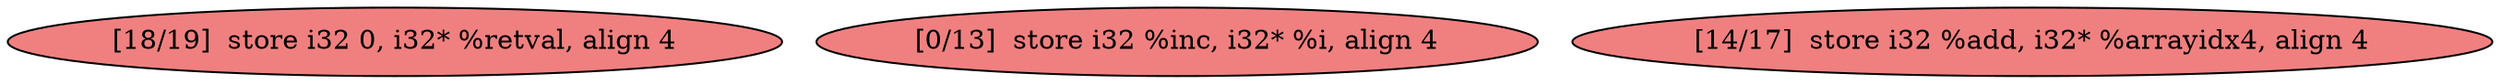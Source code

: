 
digraph G {


node22 [fillcolor=lightcoral,label="[18/19]  store i32 0, i32* %retval, align 4",shape=ellipse,style=filled ]
node20 [fillcolor=lightcoral,label="[0/13]  store i32 %inc, i32* %i, align 4",shape=ellipse,style=filled ]
node21 [fillcolor=lightcoral,label="[14/17]  store i32 %add, i32* %arrayidx4, align 4",shape=ellipse,style=filled ]



}
